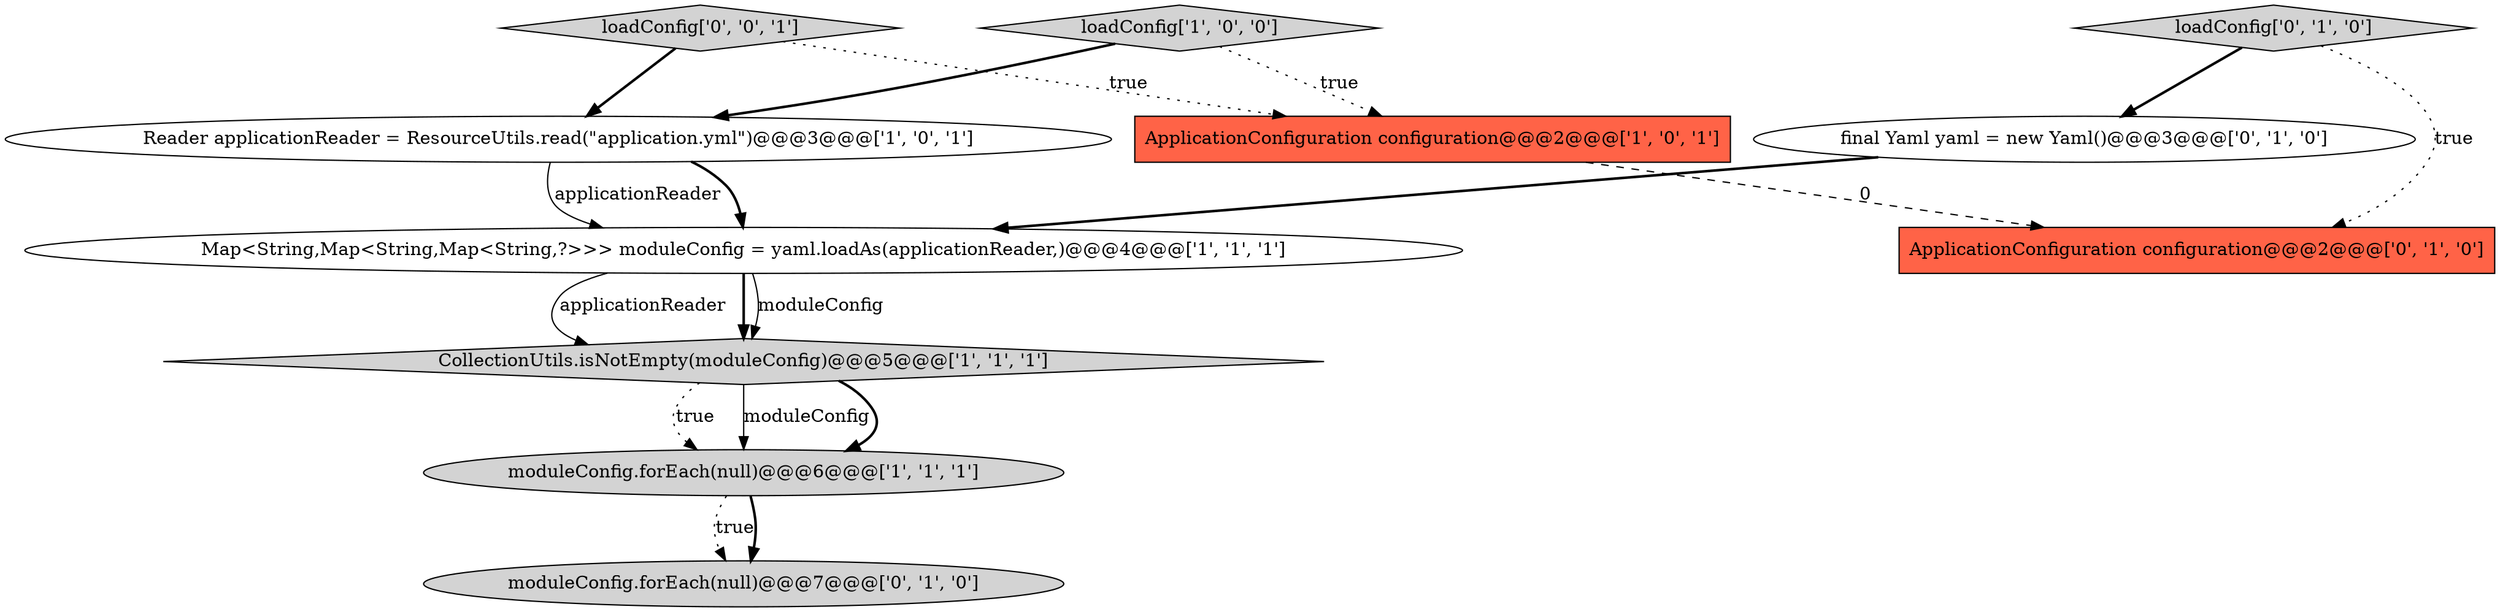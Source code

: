 digraph {
5 [style = filled, label = "moduleConfig.forEach(null)@@@6@@@['1', '1', '1']", fillcolor = lightgray, shape = ellipse image = "AAA0AAABBB1BBB"];
6 [style = filled, label = "moduleConfig.forEach(null)@@@7@@@['0', '1', '0']", fillcolor = lightgray, shape = ellipse image = "AAA0AAABBB2BBB"];
9 [style = filled, label = "ApplicationConfiguration configuration@@@2@@@['0', '1', '0']", fillcolor = tomato, shape = box image = "AAA1AAABBB2BBB"];
8 [style = filled, label = "loadConfig['0', '1', '0']", fillcolor = lightgray, shape = diamond image = "AAA0AAABBB2BBB"];
1 [style = filled, label = "Reader applicationReader = ResourceUtils.read(\"application.yml\")@@@3@@@['1', '0', '1']", fillcolor = white, shape = ellipse image = "AAA0AAABBB1BBB"];
10 [style = filled, label = "loadConfig['0', '0', '1']", fillcolor = lightgray, shape = diamond image = "AAA0AAABBB3BBB"];
4 [style = filled, label = "ApplicationConfiguration configuration@@@2@@@['1', '0', '1']", fillcolor = tomato, shape = box image = "AAA0AAABBB1BBB"];
3 [style = filled, label = "Map<String,Map<String,Map<String,?>>> moduleConfig = yaml.loadAs(applicationReader,)@@@4@@@['1', '1', '1']", fillcolor = white, shape = ellipse image = "AAA0AAABBB1BBB"];
0 [style = filled, label = "loadConfig['1', '0', '0']", fillcolor = lightgray, shape = diamond image = "AAA0AAABBB1BBB"];
7 [style = filled, label = "final Yaml yaml = new Yaml()@@@3@@@['0', '1', '0']", fillcolor = white, shape = ellipse image = "AAA1AAABBB2BBB"];
2 [style = filled, label = "CollectionUtils.isNotEmpty(moduleConfig)@@@5@@@['1', '1', '1']", fillcolor = lightgray, shape = diamond image = "AAA0AAABBB1BBB"];
0->1 [style = bold, label=""];
8->7 [style = bold, label=""];
10->1 [style = bold, label=""];
2->5 [style = dotted, label="true"];
2->5 [style = solid, label="moduleConfig"];
5->6 [style = dotted, label="true"];
1->3 [style = bold, label=""];
1->3 [style = solid, label="applicationReader"];
0->4 [style = dotted, label="true"];
4->9 [style = dashed, label="0"];
8->9 [style = dotted, label="true"];
10->4 [style = dotted, label="true"];
3->2 [style = solid, label="applicationReader"];
3->2 [style = bold, label=""];
5->6 [style = bold, label=""];
3->2 [style = solid, label="moduleConfig"];
2->5 [style = bold, label=""];
7->3 [style = bold, label=""];
}
